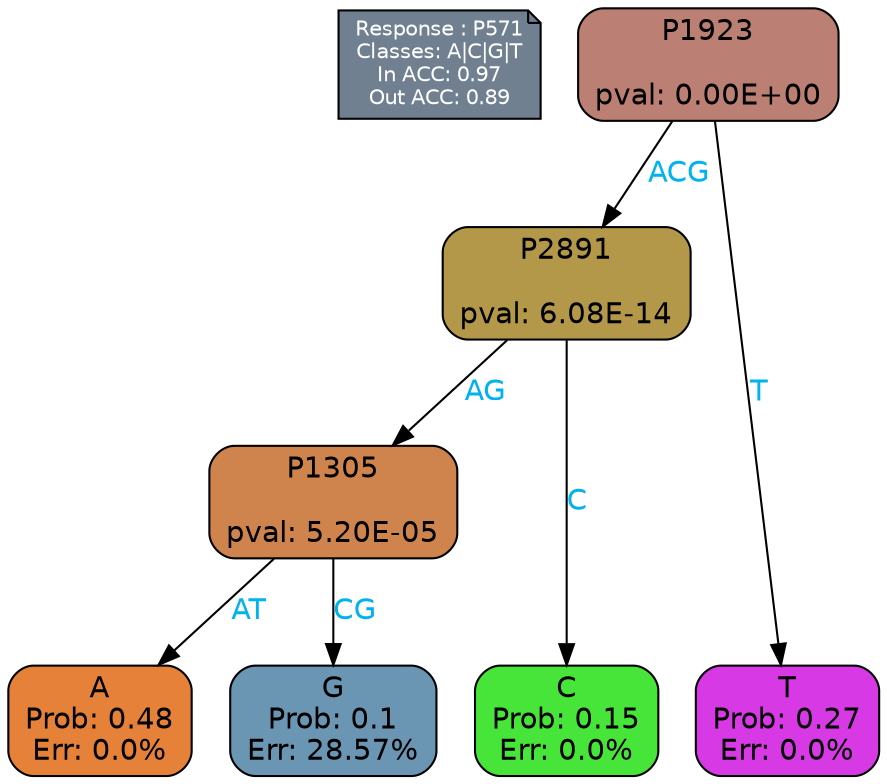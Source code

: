 digraph Tree {
node [shape=box, style="filled, rounded", color="black", fontname=helvetica] ;
graph [ranksep=equally, splines=polylines, bgcolor=transparent, dpi=600] ;
edge [fontname=helvetica] ;
LEGEND [label="Response : P571
Classes: A|C|G|T
In ACC: 0.97
Out ACC: 0.89
",shape=note,align=left,style=filled,fillcolor="slategray",fontcolor="white",fontsize=10];1 [label="P1923

pval: 0.00E+00", fillcolor="#bc7f73"] ;
2 [label="P2891

pval: 6.08E-14", fillcolor="#b39849"] ;
3 [label="P1305

pval: 5.20E-05", fillcolor="#d0844d"] ;
4 [label="A
Prob: 0.48
Err: 0.0%", fillcolor="#e58139"] ;
5 [label="G
Prob: 0.1
Err: 28.57%", fillcolor="#6a95b3"] ;
6 [label="C
Prob: 0.15
Err: 0.0%", fillcolor="#47e539"] ;
7 [label="T
Prob: 0.27
Err: 0.0%", fillcolor="#d739e5"] ;
1 -> 2 [label="ACG",fontcolor=deepskyblue2] ;
1 -> 7 [label="T",fontcolor=deepskyblue2] ;
2 -> 3 [label="AG",fontcolor=deepskyblue2] ;
2 -> 6 [label="C",fontcolor=deepskyblue2] ;
3 -> 4 [label="AT",fontcolor=deepskyblue2] ;
3 -> 5 [label="CG",fontcolor=deepskyblue2] ;
{rank = same; 4;5;6;7;}{rank = same; LEGEND;1;}}